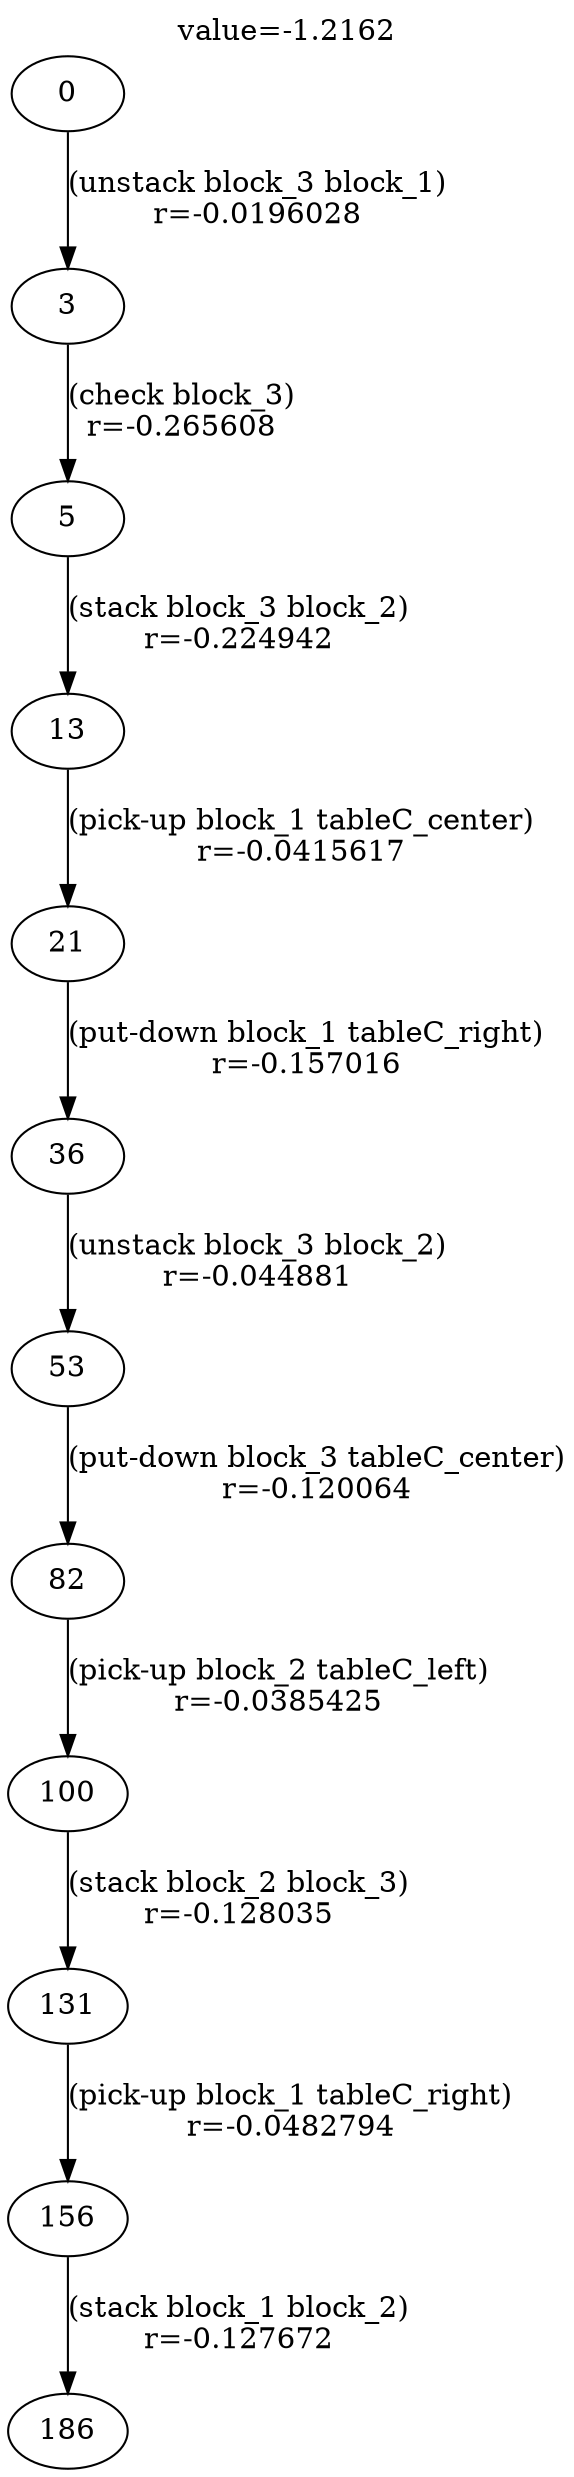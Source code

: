 digraph g{
label="value=-1.2162"
labelloc=top
0->3 [ label="(unstack block_3 block_1)
r=-0.0196028" ];
3->5 [ label="(check block_3)
r=-0.265608" ];
5->13 [ label="(stack block_3 block_2)
r=-0.224942" ];
13->21 [ label="(pick-up block_1 tableC_center)
r=-0.0415617" ];
21->36 [ label="(put-down block_1 tableC_right)
r=-0.157016" ];
36->53 [ label="(unstack block_3 block_2)
r=-0.044881" ];
53->82 [ label="(put-down block_3 tableC_center)
r=-0.120064" ];
82->100 [ label="(pick-up block_2 tableC_left)
r=-0.0385425" ];
100->131 [ label="(stack block_2 block_3)
r=-0.128035" ];
131->156 [ label="(pick-up block_1 tableC_right)
r=-0.0482794" ];
156->186 [ label="(stack block_1 block_2)
r=-0.127672" ];
}
